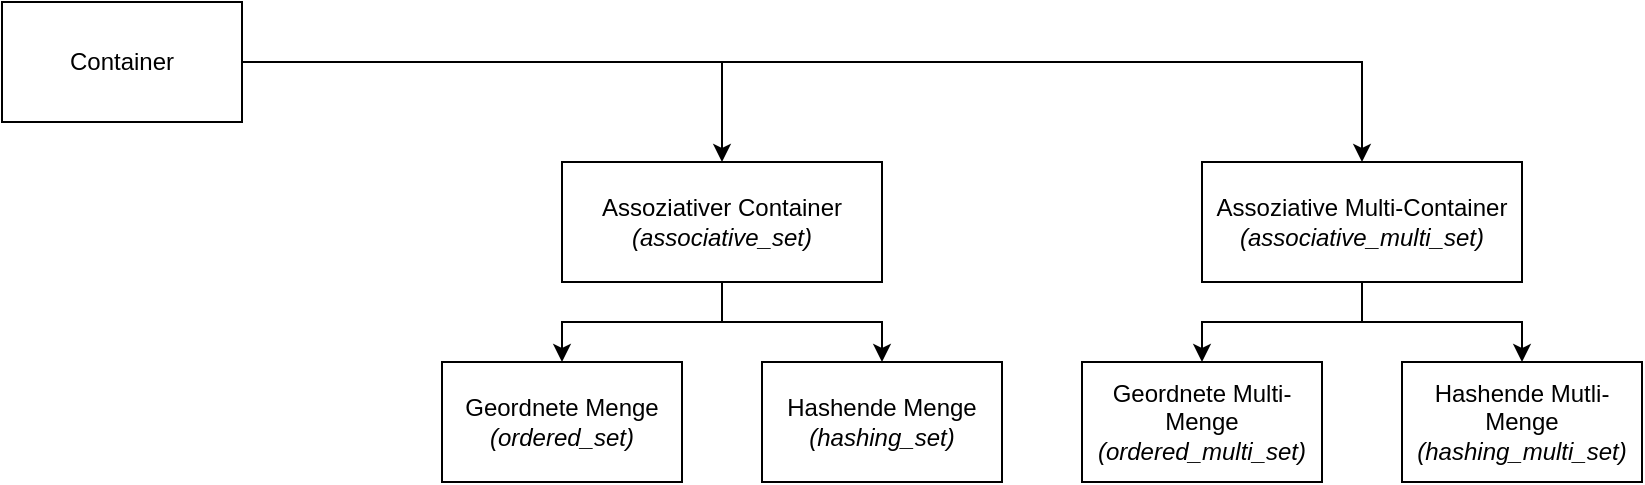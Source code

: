 <mxfile version="26.2.3">
  <diagram name="Seite-1" id="-E2PlHW6qRWu6-0ZBv54">
    <mxGraphModel dx="2068" dy="1103" grid="1" gridSize="10" guides="1" tooltips="1" connect="1" arrows="1" fold="1" page="1" pageScale="1" pageWidth="827" pageHeight="1169" math="0" shadow="0">
      <root>
        <mxCell id="0" />
        <mxCell id="1" parent="0" />
        <mxCell id="7Yme9KQCjncKX-r6_u9J-4" style="edgeStyle=orthogonalEdgeStyle;rounded=0;orthogonalLoop=1;jettySize=auto;html=1;" edge="1" parent="1" source="7Yme9KQCjncKX-r6_u9J-1" target="7Yme9KQCjncKX-r6_u9J-2">
          <mxGeometry relative="1" as="geometry" />
        </mxCell>
        <mxCell id="7Yme9KQCjncKX-r6_u9J-8" style="edgeStyle=orthogonalEdgeStyle;rounded=0;orthogonalLoop=1;jettySize=auto;html=1;" edge="1" parent="1" source="7Yme9KQCjncKX-r6_u9J-1" target="7Yme9KQCjncKX-r6_u9J-7">
          <mxGeometry relative="1" as="geometry" />
        </mxCell>
        <mxCell id="7Yme9KQCjncKX-r6_u9J-1" value="Container" style="rounded=0;whiteSpace=wrap;html=1;" vertex="1" parent="1">
          <mxGeometry x="360" y="120" width="120" height="60" as="geometry" />
        </mxCell>
        <mxCell id="7Yme9KQCjncKX-r6_u9J-10" style="edgeStyle=orthogonalEdgeStyle;rounded=0;orthogonalLoop=1;jettySize=auto;html=1;entryX=0.5;entryY=0;entryDx=0;entryDy=0;" edge="1" parent="1" source="7Yme9KQCjncKX-r6_u9J-2" target="7Yme9KQCjncKX-r6_u9J-5">
          <mxGeometry relative="1" as="geometry" />
        </mxCell>
        <mxCell id="7Yme9KQCjncKX-r6_u9J-11" style="edgeStyle=orthogonalEdgeStyle;rounded=0;orthogonalLoop=1;jettySize=auto;html=1;" edge="1" parent="1" source="7Yme9KQCjncKX-r6_u9J-2" target="7Yme9KQCjncKX-r6_u9J-9">
          <mxGeometry relative="1" as="geometry" />
        </mxCell>
        <mxCell id="7Yme9KQCjncKX-r6_u9J-2" value="Assoziativer Container&lt;br&gt;&lt;i&gt;(associative_set)&lt;/i&gt;" style="rounded=0;whiteSpace=wrap;html=1;" vertex="1" parent="1">
          <mxGeometry x="640" y="200" width="160" height="60" as="geometry" />
        </mxCell>
        <mxCell id="7Yme9KQCjncKX-r6_u9J-5" value="Geordnete Menge&lt;br&gt;&lt;i&gt;(ordered_set)&lt;/i&gt;" style="rounded=0;whiteSpace=wrap;html=1;" vertex="1" parent="1">
          <mxGeometry x="580" y="300" width="120" height="60" as="geometry" />
        </mxCell>
        <mxCell id="7Yme9KQCjncKX-r6_u9J-14" style="edgeStyle=orthogonalEdgeStyle;rounded=0;orthogonalLoop=1;jettySize=auto;html=1;entryX=0.5;entryY=0;entryDx=0;entryDy=0;" edge="1" parent="1" source="7Yme9KQCjncKX-r6_u9J-7" target="7Yme9KQCjncKX-r6_u9J-12">
          <mxGeometry relative="1" as="geometry" />
        </mxCell>
        <mxCell id="7Yme9KQCjncKX-r6_u9J-15" style="edgeStyle=orthogonalEdgeStyle;rounded=0;orthogonalLoop=1;jettySize=auto;html=1;entryX=0.5;entryY=0;entryDx=0;entryDy=0;" edge="1" parent="1" source="7Yme9KQCjncKX-r6_u9J-7" target="7Yme9KQCjncKX-r6_u9J-13">
          <mxGeometry relative="1" as="geometry" />
        </mxCell>
        <mxCell id="7Yme9KQCjncKX-r6_u9J-7" value="Assoziative Multi-Container&lt;br&gt;&lt;i&gt;(associative_multi_set)&lt;/i&gt;" style="rounded=0;whiteSpace=wrap;html=1;" vertex="1" parent="1">
          <mxGeometry x="960" y="200" width="160" height="60" as="geometry" />
        </mxCell>
        <mxCell id="7Yme9KQCjncKX-r6_u9J-9" value="Hashende Menge&lt;br&gt;&lt;i&gt;(hashing_set)&lt;/i&gt;" style="rounded=0;whiteSpace=wrap;html=1;" vertex="1" parent="1">
          <mxGeometry x="740" y="300" width="120" height="60" as="geometry" />
        </mxCell>
        <mxCell id="7Yme9KQCjncKX-r6_u9J-12" value="Geordnete Multi-Menge&lt;br&gt;&lt;i&gt;(ordered_multi_set)&lt;/i&gt;" style="rounded=0;whiteSpace=wrap;html=1;" vertex="1" parent="1">
          <mxGeometry x="900" y="300" width="120" height="60" as="geometry" />
        </mxCell>
        <mxCell id="7Yme9KQCjncKX-r6_u9J-13" value="Hashende Mutli-Menge&lt;br&gt;&lt;i&gt;(hashing_multi_set)&lt;/i&gt;" style="rounded=0;whiteSpace=wrap;html=1;" vertex="1" parent="1">
          <mxGeometry x="1060" y="300" width="120" height="60" as="geometry" />
        </mxCell>
      </root>
    </mxGraphModel>
  </diagram>
</mxfile>
